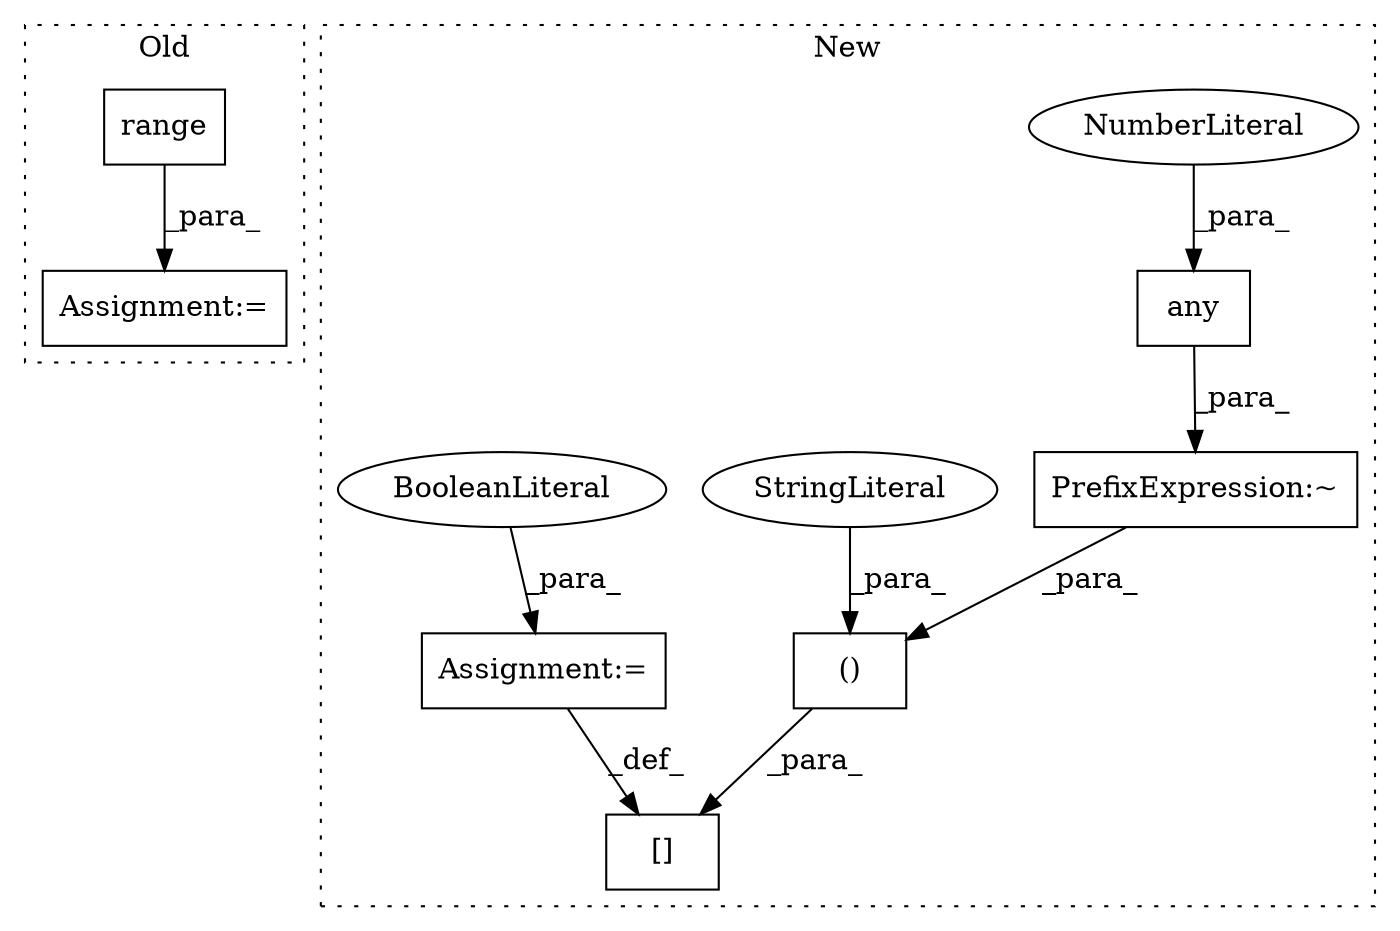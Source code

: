 digraph G {
subgraph cluster0 {
1 [label="range" a="32" s="1471,1495" l="6,1" shape="box"];
3 [label="Assignment:=" a="7" s="1402,1496" l="53,2" shape="box"];
label = "Old";
style="dotted";
}
subgraph cluster1 {
2 [label="any" a="32" s="1236,1254" l="4,1" shape="box"];
4 [label="()" a="106" s="1200" l="55" shape="box"];
5 [label="[]" a="2" s="1182,1255" l="18,2" shape="box"];
6 [label="NumberLiteral" a="34" s="1253" l="1" shape="ellipse"];
7 [label="StringLiteral" a="45" s="1200" l="16" shape="ellipse"];
8 [label="Assignment:=" a="7" s="1257" l="1" shape="box"];
9 [label="BooleanLiteral" a="9" s="1258" l="4" shape="ellipse"];
10 [label="PrefixExpression:~" a="38" s="1229" l="1" shape="box"];
label = "New";
style="dotted";
}
1 -> 3 [label="_para_"];
2 -> 10 [label="_para_"];
4 -> 5 [label="_para_"];
6 -> 2 [label="_para_"];
7 -> 4 [label="_para_"];
8 -> 5 [label="_def_"];
9 -> 8 [label="_para_"];
10 -> 4 [label="_para_"];
}